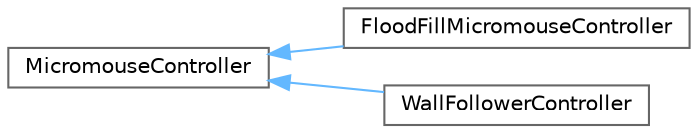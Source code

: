 digraph "Graphical Class Hierarchy"
{
 // INTERACTIVE_SVG=YES
 // LATEX_PDF_SIZE
  bgcolor="transparent";
  edge [fontname=Helvetica,fontsize=10,labelfontname=Helvetica,labelfontsize=10];
  node [fontname=Helvetica,fontsize=10,shape=box,height=0.2,width=0.4];
  rankdir="LR";
  Node0 [id="Node000000",label="MicromouseController",height=0.2,width=0.4,color="grey40", fillcolor="white", style="filled",URL="$class_micromouse_controller.html",tooltip=" "];
  Node0 -> Node1 [id="edge4_Node000000_Node000001",dir="back",color="steelblue1",style="solid",tooltip=" "];
  Node1 [id="Node000001",label="FloodFillMicromouseController",height=0.2,width=0.4,color="grey40", fillcolor="white", style="filled",URL="$class_flood_fill_micromouse_controller.html",tooltip=" "];
  Node0 -> Node2 [id="edge5_Node000000_Node000002",dir="back",color="steelblue1",style="solid",tooltip=" "];
  Node2 [id="Node000002",label="WallFollowerController",height=0.2,width=0.4,color="grey40", fillcolor="white", style="filled",URL="$class_wall_follower_controller.html",tooltip=" "];
}
